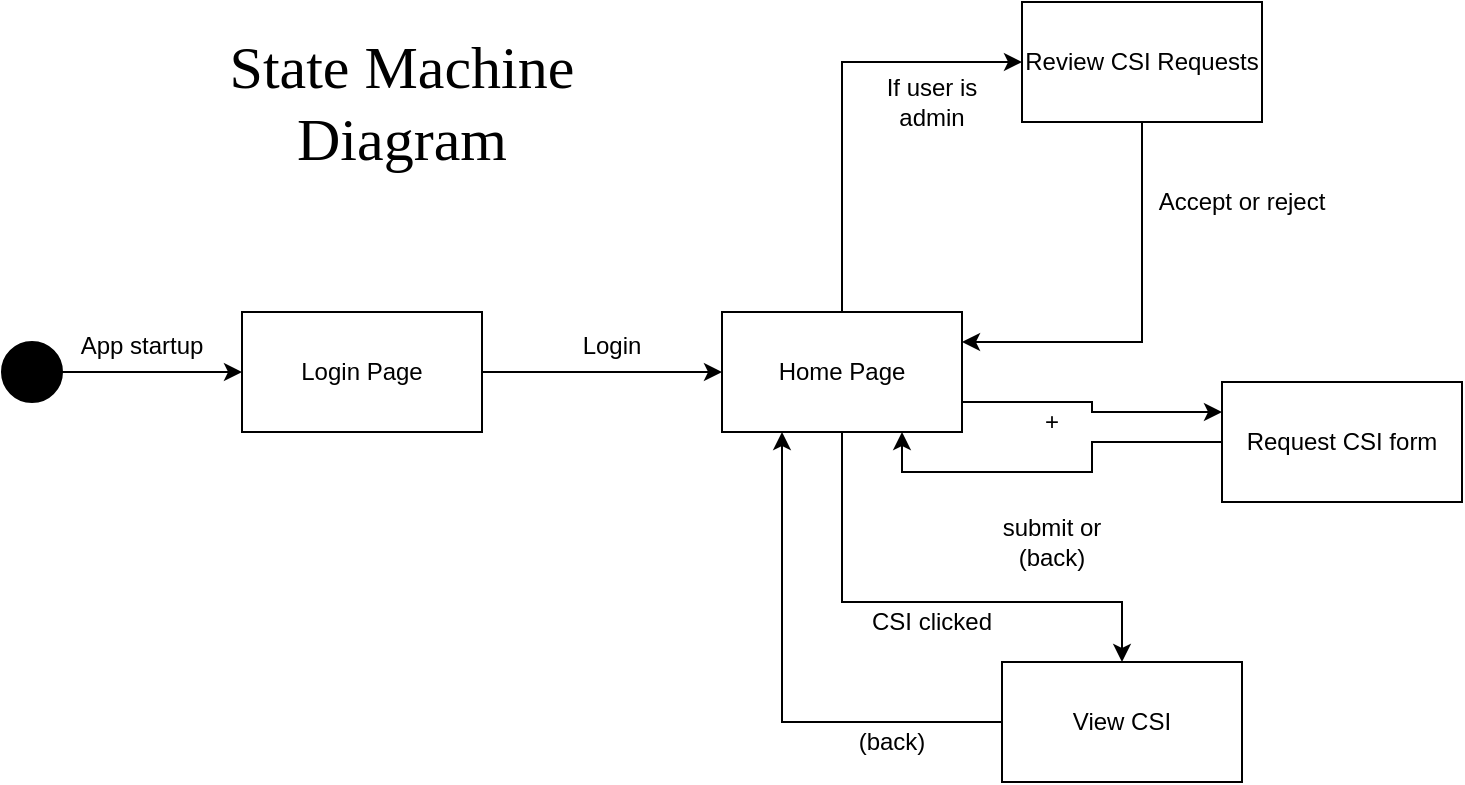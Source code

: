 <mxfile version="13.1.1" type="github">
  <diagram id="LUdY4_xpi0KiNuSoMbE5" name="Page-1">
    <mxGraphModel dx="1422" dy="1813" grid="1" gridSize="10" guides="1" tooltips="1" connect="1" arrows="1" fold="1" page="1" pageScale="1" pageWidth="850" pageHeight="1100" math="0" shadow="0">
      <root>
        <mxCell id="0" />
        <mxCell id="1" parent="0" />
        <mxCell id="PKyjZfos0Iyk5XxEU7YQ-5" style="edgeStyle=orthogonalEdgeStyle;rounded=0;orthogonalLoop=1;jettySize=auto;html=1;exitX=1;exitY=0.5;exitDx=0;exitDy=0;entryX=0;entryY=0.5;entryDx=0;entryDy=0;" parent="1" source="PKyjZfos0Iyk5XxEU7YQ-1" target="PKyjZfos0Iyk5XxEU7YQ-4" edge="1">
          <mxGeometry relative="1" as="geometry" />
        </mxCell>
        <mxCell id="PKyjZfos0Iyk5XxEU7YQ-1" value="" style="ellipse;whiteSpace=wrap;html=1;aspect=fixed;fillColor=#000000;" parent="1" vertex="1">
          <mxGeometry x="120" y="80" width="30" height="30" as="geometry" />
        </mxCell>
        <mxCell id="PKyjZfos0Iyk5XxEU7YQ-8" style="edgeStyle=orthogonalEdgeStyle;rounded=0;orthogonalLoop=1;jettySize=auto;html=1;exitX=1;exitY=0.5;exitDx=0;exitDy=0;entryX=0;entryY=0.5;entryDx=0;entryDy=0;" parent="1" source="PKyjZfos0Iyk5XxEU7YQ-4" target="PKyjZfos0Iyk5XxEU7YQ-7" edge="1">
          <mxGeometry relative="1" as="geometry" />
        </mxCell>
        <mxCell id="PKyjZfos0Iyk5XxEU7YQ-4" value="Login Page" style="rounded=0;whiteSpace=wrap;html=1;fillColor=#FFFFFF;" parent="1" vertex="1">
          <mxGeometry x="240" y="65" width="120" height="60" as="geometry" />
        </mxCell>
        <mxCell id="PKyjZfos0Iyk5XxEU7YQ-6" value="App startup" style="text;html=1;strokeColor=none;fillColor=none;align=center;verticalAlign=middle;whiteSpace=wrap;rounded=0;" parent="1" vertex="1">
          <mxGeometry x="155" y="72" width="70" height="20" as="geometry" />
        </mxCell>
        <mxCell id="vPZERwPmIaohPqJWBLdZ-5" style="edgeStyle=orthogonalEdgeStyle;rounded=0;orthogonalLoop=1;jettySize=auto;html=1;exitX=0.5;exitY=0;exitDx=0;exitDy=0;entryX=0;entryY=0.5;entryDx=0;entryDy=0;endArrow=classic;endFill=1;" edge="1" parent="1" source="PKyjZfos0Iyk5XxEU7YQ-7" target="vPZERwPmIaohPqJWBLdZ-2">
          <mxGeometry relative="1" as="geometry" />
        </mxCell>
        <mxCell id="vPZERwPmIaohPqJWBLdZ-15" style="edgeStyle=orthogonalEdgeStyle;rounded=0;orthogonalLoop=1;jettySize=auto;html=1;exitX=0.5;exitY=1;exitDx=0;exitDy=0;entryX=0.5;entryY=0;entryDx=0;entryDy=0;endArrow=classic;endFill=1;" edge="1" parent="1" source="PKyjZfos0Iyk5XxEU7YQ-7" target="vPZERwPmIaohPqJWBLdZ-14">
          <mxGeometry relative="1" as="geometry">
            <Array as="points">
              <mxPoint x="540" y="210" />
              <mxPoint x="680" y="210" />
            </Array>
          </mxGeometry>
        </mxCell>
        <mxCell id="vPZERwPmIaohPqJWBLdZ-21" style="edgeStyle=orthogonalEdgeStyle;rounded=0;orthogonalLoop=1;jettySize=auto;html=1;exitX=1;exitY=0.75;exitDx=0;exitDy=0;entryX=0;entryY=0.25;entryDx=0;entryDy=0;endArrow=classic;endFill=1;" edge="1" parent="1" source="PKyjZfos0Iyk5XxEU7YQ-7" target="vPZERwPmIaohPqJWBLdZ-8">
          <mxGeometry relative="1" as="geometry" />
        </mxCell>
        <mxCell id="PKyjZfos0Iyk5XxEU7YQ-7" value="Home Page" style="rounded=0;whiteSpace=wrap;html=1;fillColor=#FFFFFF;" parent="1" vertex="1">
          <mxGeometry x="480" y="65" width="120" height="60" as="geometry" />
        </mxCell>
        <mxCell id="PKyjZfos0Iyk5XxEU7YQ-9" value="Login" style="text;html=1;strokeColor=none;fillColor=none;align=center;verticalAlign=middle;whiteSpace=wrap;rounded=0;" parent="1" vertex="1">
          <mxGeometry x="390" y="72" width="70" height="20" as="geometry" />
        </mxCell>
        <mxCell id="vPZERwPmIaohPqJWBLdZ-6" style="edgeStyle=orthogonalEdgeStyle;rounded=0;orthogonalLoop=1;jettySize=auto;html=1;exitX=0.5;exitY=1;exitDx=0;exitDy=0;entryX=1;entryY=0.25;entryDx=0;entryDy=0;endArrow=classic;endFill=1;" edge="1" parent="1" source="vPZERwPmIaohPqJWBLdZ-2" target="PKyjZfos0Iyk5XxEU7YQ-7">
          <mxGeometry relative="1" as="geometry" />
        </mxCell>
        <mxCell id="vPZERwPmIaohPqJWBLdZ-2" value="Review CSI Requests" style="rounded=0;whiteSpace=wrap;html=1;fillColor=#FFFFFF;" vertex="1" parent="1">
          <mxGeometry x="630" y="-90" width="120" height="60" as="geometry" />
        </mxCell>
        <mxCell id="vPZERwPmIaohPqJWBLdZ-4" value="If user is admin" style="text;html=1;strokeColor=none;fillColor=none;align=center;verticalAlign=middle;whiteSpace=wrap;rounded=0;" vertex="1" parent="1">
          <mxGeometry x="550" y="-50" width="70" height="20" as="geometry" />
        </mxCell>
        <mxCell id="vPZERwPmIaohPqJWBLdZ-7" value="Accept or reject" style="text;html=1;strokeColor=none;fillColor=none;align=center;verticalAlign=middle;whiteSpace=wrap;rounded=0;" vertex="1" parent="1">
          <mxGeometry x="690" width="100" height="20" as="geometry" />
        </mxCell>
        <mxCell id="vPZERwPmIaohPqJWBLdZ-10" style="edgeStyle=orthogonalEdgeStyle;rounded=0;orthogonalLoop=1;jettySize=auto;html=1;exitX=0;exitY=0.5;exitDx=0;exitDy=0;entryX=0.75;entryY=1;entryDx=0;entryDy=0;endArrow=classic;endFill=1;" edge="1" parent="1" source="vPZERwPmIaohPqJWBLdZ-8" target="PKyjZfos0Iyk5XxEU7YQ-7">
          <mxGeometry relative="1" as="geometry" />
        </mxCell>
        <mxCell id="vPZERwPmIaohPqJWBLdZ-8" value="Request CSI form" style="rounded=0;whiteSpace=wrap;html=1;fillColor=#FFFFFF;" vertex="1" parent="1">
          <mxGeometry x="730" y="100" width="120" height="60" as="geometry" />
        </mxCell>
        <mxCell id="vPZERwPmIaohPqJWBLdZ-12" value="+" style="text;html=1;strokeColor=none;fillColor=none;align=center;verticalAlign=middle;whiteSpace=wrap;rounded=0;" vertex="1" parent="1">
          <mxGeometry x="630" y="110" width="30" height="20" as="geometry" />
        </mxCell>
        <mxCell id="vPZERwPmIaohPqJWBLdZ-13" value="submit or (back)" style="text;html=1;strokeColor=none;fillColor=none;align=center;verticalAlign=middle;whiteSpace=wrap;rounded=0;" vertex="1" parent="1">
          <mxGeometry x="610" y="170" width="70" height="20" as="geometry" />
        </mxCell>
        <mxCell id="vPZERwPmIaohPqJWBLdZ-17" style="edgeStyle=orthogonalEdgeStyle;rounded=0;orthogonalLoop=1;jettySize=auto;html=1;exitX=0;exitY=0.5;exitDx=0;exitDy=0;entryX=0.25;entryY=1;entryDx=0;entryDy=0;endArrow=classic;endFill=1;" edge="1" parent="1" source="vPZERwPmIaohPqJWBLdZ-14" target="PKyjZfos0Iyk5XxEU7YQ-7">
          <mxGeometry relative="1" as="geometry" />
        </mxCell>
        <mxCell id="vPZERwPmIaohPqJWBLdZ-14" value="View CSI" style="rounded=0;whiteSpace=wrap;html=1;fillColor=#FFFFFF;" vertex="1" parent="1">
          <mxGeometry x="620" y="240" width="120" height="60" as="geometry" />
        </mxCell>
        <mxCell id="vPZERwPmIaohPqJWBLdZ-16" value="CSI clicked" style="text;html=1;strokeColor=none;fillColor=none;align=center;verticalAlign=middle;whiteSpace=wrap;rounded=0;" vertex="1" parent="1">
          <mxGeometry x="550" y="210" width="70" height="20" as="geometry" />
        </mxCell>
        <mxCell id="vPZERwPmIaohPqJWBLdZ-20" value="(back)" style="text;html=1;strokeColor=none;fillColor=none;align=center;verticalAlign=middle;whiteSpace=wrap;rounded=0;" vertex="1" parent="1">
          <mxGeometry x="530" y="270" width="70" height="20" as="geometry" />
        </mxCell>
        <mxCell id="vPZERwPmIaohPqJWBLdZ-22" value="State Machine Diagram" style="text;html=1;strokeColor=none;fillColor=none;align=center;verticalAlign=middle;whiteSpace=wrap;rounded=0;fontFamily=Times New Roman;fontSize=30;" vertex="1" parent="1">
          <mxGeometry x="200" y="-80" width="240" height="80" as="geometry" />
        </mxCell>
      </root>
    </mxGraphModel>
  </diagram>
</mxfile>
